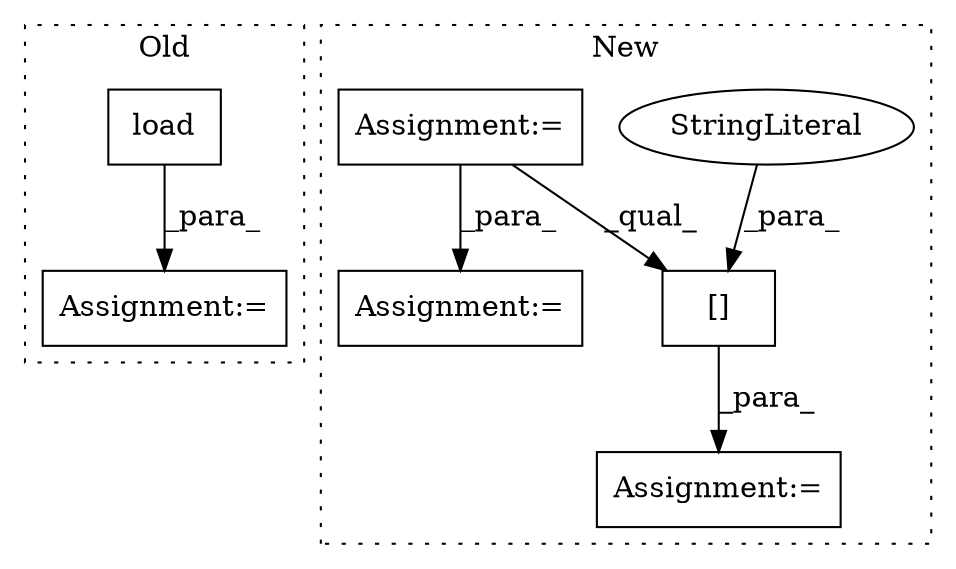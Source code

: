 digraph G {
subgraph cluster0 {
1 [label="load" a="32" s="8293,8307" l="5,1" shape="box"];
3 [label="Assignment:=" a="7" s="8285" l="1" shape="box"];
label = "Old";
style="dotted";
}
subgraph cluster1 {
2 [label="[]" a="2" s="8429,8460" l="18,1" shape="box"];
4 [label="StringLiteral" a="45" s="8447" l="13" shape="ellipse"];
5 [label="Assignment:=" a="7" s="8428" l="1" shape="box"];
6 [label="Assignment:=" a="7" s="7625" l="1" shape="box"];
7 [label="Assignment:=" a="7" s="8238" l="1" shape="box"];
label = "New";
style="dotted";
}
1 -> 3 [label="_para_"];
2 -> 5 [label="_para_"];
4 -> 2 [label="_para_"];
6 -> 7 [label="_para_"];
6 -> 2 [label="_qual_"];
}